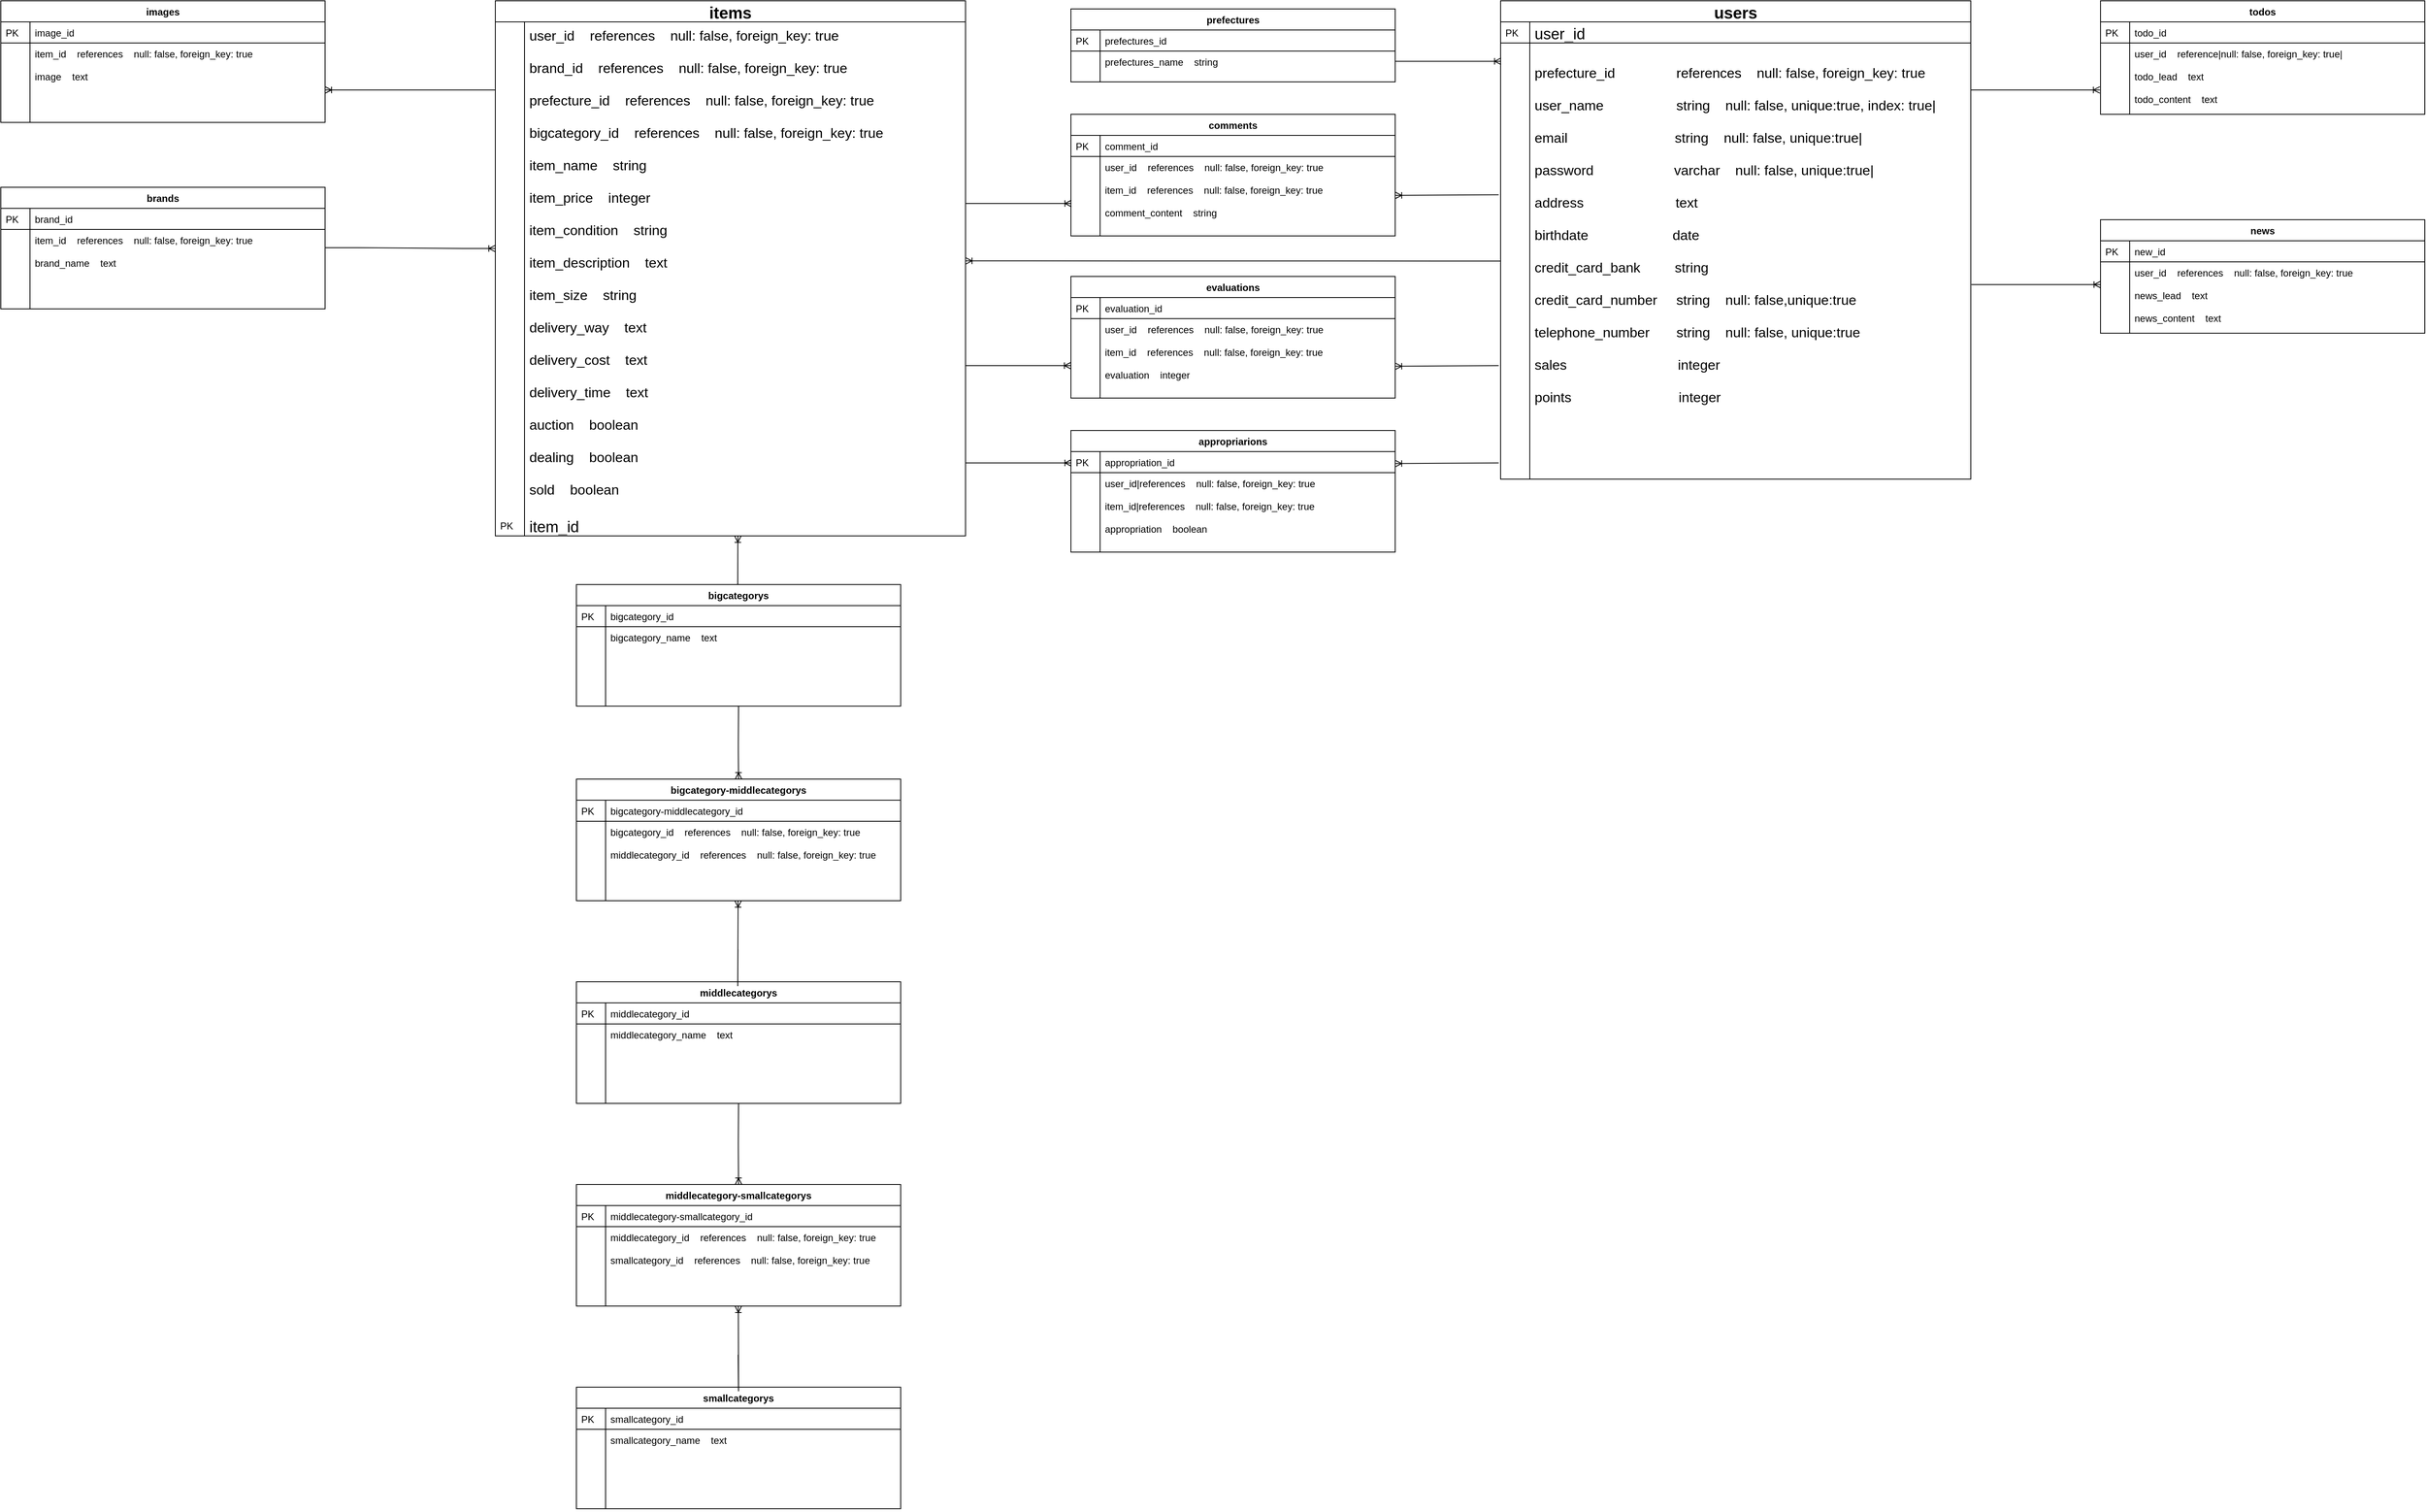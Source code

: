 <mxfile version="12.8.2" type="google"><diagram id="C5RBs43oDa-KdzZeNtuy" name="Page-1"><mxGraphModel dx="3143" dy="1038" grid="1" gridSize="10" guides="1" tooltips="1" connect="1" arrows="1" fold="1" page="1" pageScale="1" pageWidth="827" pageHeight="1169" math="0" shadow="0"><root><mxCell id="WIyWlLk6GJQsqaUBKTNV-0"/><mxCell id="WIyWlLk6GJQsqaUBKTNV-1" parent="WIyWlLk6GJQsqaUBKTNV-0"/><mxCell id="zkfFHV4jXpPFQw0GAbJ--51" value="users" style="swimlane;fontStyle=1;childLayout=stackLayout;horizontal=1;startSize=26;horizontalStack=0;resizeParent=1;resizeLast=0;collapsible=1;marginBottom=0;rounded=0;shadow=0;strokeWidth=1;fontSize=20;" parent="WIyWlLk6GJQsqaUBKTNV-1" vertex="1"><mxGeometry x="1170" y="200" width="580" height="590" as="geometry"><mxRectangle x="20" y="80" width="160" height="26" as="alternateBounds"/></mxGeometry></mxCell><mxCell id="zkfFHV4jXpPFQw0GAbJ--52" value="user_id" style="shape=partialRectangle;top=0;left=0;right=0;bottom=1;align=left;verticalAlign=middle;fillColor=none;spacingLeft=40;spacingRight=4;overflow=hidden;rotatable=0;points=[[0,0.5],[1,0.5]];portConstraint=eastwest;dropTarget=0;rounded=0;shadow=0;strokeWidth=1;fontStyle=0;fontSize=19;" parent="zkfFHV4jXpPFQw0GAbJ--51" vertex="1"><mxGeometry y="26" width="580" height="26" as="geometry"/></mxCell><mxCell id="zkfFHV4jXpPFQw0GAbJ--53" value="PK" style="shape=partialRectangle;top=0;left=0;bottom=0;fillColor=none;align=left;verticalAlign=top;spacingLeft=4;spacingRight=4;overflow=hidden;rotatable=0;points=[];portConstraint=eastwest;part=1;" parent="zkfFHV4jXpPFQw0GAbJ--52" vertex="1" connectable="0"><mxGeometry width="36" height="26" as="geometry"/></mxCell><mxCell id="zkfFHV4jXpPFQw0GAbJ--54" value="&#10;prefecture_id                references    null: false, foreign_key: true&#10;&#10;user_name                   string    null: false, unique:true, index: true|&#10;&#10;email                            string    null: false, unique:true|&#10;&#10;password                     varchar    null: false, unique:true|&#10;&#10;address                        text&#10;&#10;birthdate                      date&#10;&#10;credit_card_bank         string&#10;&#10;credit_card_number     string    null: false,unique:true&#10;&#10;telephone_number       string    null: false, unique:true&#10;&#10;sales                             integer&#10;&#10;points                            integer&#10;" style="shape=partialRectangle;top=0;left=0;right=0;bottom=0;align=left;verticalAlign=top;fillColor=none;spacingLeft=40;spacingRight=4;overflow=hidden;rotatable=0;points=[[0,0.5],[1,0.5]];portConstraint=eastwest;dropTarget=0;rounded=0;shadow=0;strokeWidth=1;fontSize=17;" parent="zkfFHV4jXpPFQw0GAbJ--51" vertex="1"><mxGeometry y="52" width="580" height="538" as="geometry"/></mxCell><mxCell id="zkfFHV4jXpPFQw0GAbJ--55" value="" style="shape=partialRectangle;top=0;left=0;bottom=0;fillColor=none;align=left;verticalAlign=top;spacingLeft=4;spacingRight=4;overflow=hidden;rotatable=0;points=[];portConstraint=eastwest;part=1;" parent="zkfFHV4jXpPFQw0GAbJ--54" vertex="1" connectable="0"><mxGeometry width="36" height="538" as="geometry"/></mxCell><mxCell id="dMqi3KcqCvp-U50Lp3ja-8" value="news" style="swimlane;fontStyle=1;childLayout=stackLayout;horizontal=1;startSize=26;horizontalStack=0;resizeParent=1;resizeLast=0;collapsible=1;marginBottom=0;rounded=0;shadow=0;strokeWidth=1;" vertex="1" parent="WIyWlLk6GJQsqaUBKTNV-1"><mxGeometry x="1910" y="470" width="400" height="140" as="geometry"><mxRectangle x="260" y="80" width="160" height="26" as="alternateBounds"/></mxGeometry></mxCell><mxCell id="dMqi3KcqCvp-U50Lp3ja-23" value="new_id" style="shape=partialRectangle;top=0;left=0;right=0;bottom=1;align=left;verticalAlign=top;fillColor=none;spacingLeft=40;spacingRight=4;overflow=hidden;rotatable=0;points=[[0,0.5],[1,0.5]];portConstraint=eastwest;dropTarget=0;rounded=0;shadow=0;strokeWidth=1;fontStyle=0" vertex="1" parent="dMqi3KcqCvp-U50Lp3ja-8"><mxGeometry y="26" width="400" height="26" as="geometry"/></mxCell><mxCell id="dMqi3KcqCvp-U50Lp3ja-24" value="PK" style="shape=partialRectangle;top=0;left=0;bottom=0;fillColor=none;align=left;verticalAlign=top;spacingLeft=4;spacingRight=4;overflow=hidden;rotatable=0;points=[];portConstraint=eastwest;part=1;" vertex="1" connectable="0" parent="dMqi3KcqCvp-U50Lp3ja-23"><mxGeometry width="36" height="26" as="geometry"/></mxCell><mxCell id="dMqi3KcqCvp-U50Lp3ja-25" value="user_id    references    null: false, foreign_key: true&#10;&#10;news_lead    text&#10;&#10;news_content    text" style="shape=partialRectangle;top=0;left=0;right=0;bottom=0;align=left;verticalAlign=top;fillColor=none;spacingLeft=40;spacingRight=4;overflow=hidden;rotatable=0;points=[[0,0.5],[1,0.5]];portConstraint=eastwest;dropTarget=0;rounded=0;shadow=0;strokeWidth=1;" vertex="1" parent="dMqi3KcqCvp-U50Lp3ja-8"><mxGeometry y="52" width="400" height="88" as="geometry"/></mxCell><mxCell id="dMqi3KcqCvp-U50Lp3ja-26" value="" style="shape=partialRectangle;top=0;left=0;bottom=0;fillColor=none;align=left;verticalAlign=top;spacingLeft=4;spacingRight=4;overflow=hidden;rotatable=0;points=[];portConstraint=eastwest;part=1;" vertex="1" connectable="0" parent="dMqi3KcqCvp-U50Lp3ja-25"><mxGeometry width="36" height="88" as="geometry"/></mxCell><mxCell id="dMqi3KcqCvp-U50Lp3ja-27" value="todos" style="swimlane;fontStyle=1;childLayout=stackLayout;horizontal=1;startSize=26;horizontalStack=0;resizeParent=1;resizeLast=0;collapsible=1;marginBottom=0;rounded=0;shadow=0;strokeWidth=1;" vertex="1" parent="WIyWlLk6GJQsqaUBKTNV-1"><mxGeometry x="1910" y="200" width="400" height="140" as="geometry"><mxRectangle x="260" y="270" width="160" height="26" as="alternateBounds"/></mxGeometry></mxCell><mxCell id="dMqi3KcqCvp-U50Lp3ja-28" value="todo_id" style="shape=partialRectangle;top=0;left=0;right=0;bottom=1;align=left;verticalAlign=top;fillColor=none;spacingLeft=40;spacingRight=4;overflow=hidden;rotatable=0;points=[[0,0.5],[1,0.5]];portConstraint=eastwest;dropTarget=0;rounded=0;shadow=0;strokeWidth=1;fontStyle=0" vertex="1" parent="dMqi3KcqCvp-U50Lp3ja-27"><mxGeometry y="26" width="400" height="26" as="geometry"/></mxCell><mxCell id="dMqi3KcqCvp-U50Lp3ja-29" value="PK" style="shape=partialRectangle;top=0;left=0;bottom=0;fillColor=none;align=left;verticalAlign=top;spacingLeft=4;spacingRight=4;overflow=hidden;rotatable=0;points=[];portConstraint=eastwest;part=1;" vertex="1" connectable="0" parent="dMqi3KcqCvp-U50Lp3ja-28"><mxGeometry width="36" height="26" as="geometry"/></mxCell><mxCell id="dMqi3KcqCvp-U50Lp3ja-30" value="user_id    reference|null: false, foreign_key: true|&#10;&#10;todo_lead    text&#10;&#10;todo_content    text" style="shape=partialRectangle;top=0;left=0;right=0;bottom=0;align=left;verticalAlign=top;fillColor=none;spacingLeft=40;spacingRight=4;overflow=hidden;rotatable=0;points=[[0,0.5],[1,0.5]];portConstraint=eastwest;dropTarget=0;rounded=0;shadow=0;strokeWidth=1;" vertex="1" parent="dMqi3KcqCvp-U50Lp3ja-27"><mxGeometry y="52" width="400" height="88" as="geometry"/></mxCell><mxCell id="dMqi3KcqCvp-U50Lp3ja-31" value="" style="shape=partialRectangle;top=0;left=0;bottom=0;fillColor=none;align=left;verticalAlign=top;spacingLeft=4;spacingRight=4;overflow=hidden;rotatable=0;points=[];portConstraint=eastwest;part=1;" vertex="1" connectable="0" parent="dMqi3KcqCvp-U50Lp3ja-30"><mxGeometry width="36" height="88" as="geometry"/></mxCell><mxCell id="dMqi3KcqCvp-U50Lp3ja-45" value="prefectures" style="swimlane;fontStyle=1;childLayout=stackLayout;horizontal=1;startSize=26;horizontalStack=0;resizeParent=1;resizeLast=0;collapsible=1;marginBottom=0;rounded=0;shadow=0;strokeWidth=1;" vertex="1" parent="WIyWlLk6GJQsqaUBKTNV-1"><mxGeometry x="640" y="210" width="400" height="90" as="geometry"><mxRectangle x="260" y="80" width="160" height="26" as="alternateBounds"/></mxGeometry></mxCell><mxCell id="dMqi3KcqCvp-U50Lp3ja-46" value="prefectures_id" style="shape=partialRectangle;top=0;left=0;right=0;bottom=1;align=left;verticalAlign=top;fillColor=none;spacingLeft=40;spacingRight=4;overflow=hidden;rotatable=0;points=[[0,0.5],[1,0.5]];portConstraint=eastwest;dropTarget=0;rounded=0;shadow=0;strokeWidth=1;fontStyle=0" vertex="1" parent="dMqi3KcqCvp-U50Lp3ja-45"><mxGeometry y="26" width="400" height="26" as="geometry"/></mxCell><mxCell id="dMqi3KcqCvp-U50Lp3ja-47" value="PK" style="shape=partialRectangle;top=0;left=0;bottom=0;fillColor=none;align=left;verticalAlign=top;spacingLeft=4;spacingRight=4;overflow=hidden;rotatable=0;points=[];portConstraint=eastwest;part=1;" vertex="1" connectable="0" parent="dMqi3KcqCvp-U50Lp3ja-46"><mxGeometry width="36" height="26" as="geometry"/></mxCell><mxCell id="dMqi3KcqCvp-U50Lp3ja-48" value="prefectures_name    string" style="shape=partialRectangle;top=0;left=0;right=0;bottom=0;align=left;verticalAlign=top;fillColor=none;spacingLeft=40;spacingRight=4;overflow=hidden;rotatable=0;points=[[0,0.5],[1,0.5]];portConstraint=eastwest;dropTarget=0;rounded=0;shadow=0;strokeWidth=1;" vertex="1" parent="dMqi3KcqCvp-U50Lp3ja-45"><mxGeometry y="52" width="400" height="38" as="geometry"/></mxCell><mxCell id="dMqi3KcqCvp-U50Lp3ja-49" value="" style="shape=partialRectangle;top=0;left=0;bottom=0;fillColor=none;align=left;verticalAlign=top;spacingLeft=4;spacingRight=4;overflow=hidden;rotatable=0;points=[];portConstraint=eastwest;part=1;" vertex="1" connectable="0" parent="dMqi3KcqCvp-U50Lp3ja-48"><mxGeometry width="36" height="38" as="geometry"/></mxCell><mxCell id="dMqi3KcqCvp-U50Lp3ja-50" value="comments" style="swimlane;fontStyle=1;childLayout=stackLayout;horizontal=1;startSize=26;horizontalStack=0;resizeParent=1;resizeLast=0;collapsible=1;marginBottom=0;rounded=0;shadow=0;strokeWidth=1;" vertex="1" parent="WIyWlLk6GJQsqaUBKTNV-1"><mxGeometry x="640" y="340" width="400" height="150" as="geometry"><mxRectangle x="260" y="80" width="160" height="26" as="alternateBounds"/></mxGeometry></mxCell><mxCell id="dMqi3KcqCvp-U50Lp3ja-51" value="comment_id" style="shape=partialRectangle;top=0;left=0;right=0;bottom=1;align=left;verticalAlign=top;fillColor=none;spacingLeft=40;spacingRight=4;overflow=hidden;rotatable=0;points=[[0,0.5],[1,0.5]];portConstraint=eastwest;dropTarget=0;rounded=0;shadow=0;strokeWidth=1;fontStyle=0" vertex="1" parent="dMqi3KcqCvp-U50Lp3ja-50"><mxGeometry y="26" width="400" height="26" as="geometry"/></mxCell><mxCell id="dMqi3KcqCvp-U50Lp3ja-52" value="PK" style="shape=partialRectangle;top=0;left=0;bottom=0;fillColor=none;align=left;verticalAlign=top;spacingLeft=4;spacingRight=4;overflow=hidden;rotatable=0;points=[];portConstraint=eastwest;part=1;" vertex="1" connectable="0" parent="dMqi3KcqCvp-U50Lp3ja-51"><mxGeometry width="36" height="26" as="geometry"/></mxCell><mxCell id="dMqi3KcqCvp-U50Lp3ja-53" value="user_id    references    null: false, foreign_key: true&#10;&#10;item_id    references    null: false, foreign_key: true&#10;&#10;comment_content    string" style="shape=partialRectangle;top=0;left=0;right=0;bottom=0;align=left;verticalAlign=top;fillColor=none;spacingLeft=40;spacingRight=4;overflow=hidden;rotatable=0;points=[[0,0.5],[1,0.5]];portConstraint=eastwest;dropTarget=0;rounded=0;shadow=0;strokeWidth=1;" vertex="1" parent="dMqi3KcqCvp-U50Lp3ja-50"><mxGeometry y="52" width="400" height="98" as="geometry"/></mxCell><mxCell id="dMqi3KcqCvp-U50Lp3ja-54" value="" style="shape=partialRectangle;top=0;left=0;bottom=0;fillColor=none;align=left;verticalAlign=top;spacingLeft=4;spacingRight=4;overflow=hidden;rotatable=0;points=[];portConstraint=eastwest;part=1;" vertex="1" connectable="0" parent="dMqi3KcqCvp-U50Lp3ja-53"><mxGeometry width="36" height="98" as="geometry"/></mxCell><mxCell id="dMqi3KcqCvp-U50Lp3ja-57" value="evaluations" style="swimlane;fontStyle=1;childLayout=stackLayout;horizontal=1;startSize=26;horizontalStack=0;resizeParent=1;resizeLast=0;collapsible=1;marginBottom=0;rounded=0;shadow=0;strokeWidth=1;" vertex="1" parent="WIyWlLk6GJQsqaUBKTNV-1"><mxGeometry x="640" y="540" width="400" height="150" as="geometry"><mxRectangle x="260" y="80" width="160" height="26" as="alternateBounds"/></mxGeometry></mxCell><mxCell id="dMqi3KcqCvp-U50Lp3ja-58" value="evaluation_id" style="shape=partialRectangle;top=0;left=0;right=0;bottom=1;align=left;verticalAlign=top;fillColor=none;spacingLeft=40;spacingRight=4;overflow=hidden;rotatable=0;points=[[0,0.5],[1,0.5]];portConstraint=eastwest;dropTarget=0;rounded=0;shadow=0;strokeWidth=1;fontStyle=0" vertex="1" parent="dMqi3KcqCvp-U50Lp3ja-57"><mxGeometry y="26" width="400" height="26" as="geometry"/></mxCell><mxCell id="dMqi3KcqCvp-U50Lp3ja-59" value="PK" style="shape=partialRectangle;top=0;left=0;bottom=0;fillColor=none;align=left;verticalAlign=top;spacingLeft=4;spacingRight=4;overflow=hidden;rotatable=0;points=[];portConstraint=eastwest;part=1;" vertex="1" connectable="0" parent="dMqi3KcqCvp-U50Lp3ja-58"><mxGeometry width="36" height="26" as="geometry"/></mxCell><mxCell id="dMqi3KcqCvp-U50Lp3ja-60" value="user_id    references    null: false, foreign_key: true&#10;&#10;item_id    references    null: false, foreign_key: true&#10;&#10;evaluation    integer" style="shape=partialRectangle;top=0;left=0;right=0;bottom=0;align=left;verticalAlign=top;fillColor=none;spacingLeft=40;spacingRight=4;overflow=hidden;rotatable=0;points=[[0,0.5],[1,0.5]];portConstraint=eastwest;dropTarget=0;rounded=0;shadow=0;strokeWidth=1;" vertex="1" parent="dMqi3KcqCvp-U50Lp3ja-57"><mxGeometry y="52" width="400" height="98" as="geometry"/></mxCell><mxCell id="dMqi3KcqCvp-U50Lp3ja-61" value="" style="shape=partialRectangle;top=0;left=0;bottom=0;fillColor=none;align=left;verticalAlign=top;spacingLeft=4;spacingRight=4;overflow=hidden;rotatable=0;points=[];portConstraint=eastwest;part=1;" vertex="1" connectable="0" parent="dMqi3KcqCvp-U50Lp3ja-60"><mxGeometry width="36" height="98" as="geometry"/></mxCell><mxCell id="dMqi3KcqCvp-U50Lp3ja-62" value="appropriarions" style="swimlane;fontStyle=1;childLayout=stackLayout;horizontal=1;startSize=26;horizontalStack=0;resizeParent=1;resizeLast=0;collapsible=1;marginBottom=0;rounded=0;shadow=0;strokeWidth=1;" vertex="1" parent="WIyWlLk6GJQsqaUBKTNV-1"><mxGeometry x="640" y="730" width="400" height="150" as="geometry"><mxRectangle x="260" y="80" width="160" height="26" as="alternateBounds"/></mxGeometry></mxCell><mxCell id="dMqi3KcqCvp-U50Lp3ja-63" value="appropriation_id" style="shape=partialRectangle;top=0;left=0;right=0;bottom=1;align=left;verticalAlign=top;fillColor=none;spacingLeft=40;spacingRight=4;overflow=hidden;rotatable=0;points=[[0,0.5],[1,0.5]];portConstraint=eastwest;dropTarget=0;rounded=0;shadow=0;strokeWidth=1;fontStyle=0" vertex="1" parent="dMqi3KcqCvp-U50Lp3ja-62"><mxGeometry y="26" width="400" height="26" as="geometry"/></mxCell><mxCell id="dMqi3KcqCvp-U50Lp3ja-64" value="PK" style="shape=partialRectangle;top=0;left=0;bottom=0;fillColor=none;align=left;verticalAlign=top;spacingLeft=4;spacingRight=4;overflow=hidden;rotatable=0;points=[];portConstraint=eastwest;part=1;" vertex="1" connectable="0" parent="dMqi3KcqCvp-U50Lp3ja-63"><mxGeometry width="36" height="26" as="geometry"/></mxCell><mxCell id="dMqi3KcqCvp-U50Lp3ja-65" value="user_id|references    null: false, foreign_key: true&#10;&#10;item_id|references    null: false, foreign_key: true&#10;&#10;appropriation    boolean" style="shape=partialRectangle;top=0;left=0;right=0;bottom=0;align=left;verticalAlign=top;fillColor=none;spacingLeft=40;spacingRight=4;overflow=hidden;rotatable=0;points=[[0,0.5],[1,0.5]];portConstraint=eastwest;dropTarget=0;rounded=0;shadow=0;strokeWidth=1;" vertex="1" parent="dMqi3KcqCvp-U50Lp3ja-62"><mxGeometry y="52" width="400" height="98" as="geometry"/></mxCell><mxCell id="dMqi3KcqCvp-U50Lp3ja-66" value="" style="shape=partialRectangle;top=0;left=0;bottom=0;fillColor=none;align=left;verticalAlign=top;spacingLeft=4;spacingRight=4;overflow=hidden;rotatable=0;points=[];portConstraint=eastwest;part=1;" vertex="1" connectable="0" parent="dMqi3KcqCvp-U50Lp3ja-65"><mxGeometry width="36" height="98" as="geometry"/></mxCell><mxCell id="dMqi3KcqCvp-U50Lp3ja-69" value="items" style="swimlane;fontStyle=1;childLayout=stackLayout;horizontal=1;startSize=26;horizontalStack=0;resizeParent=1;resizeLast=0;collapsible=1;marginBottom=0;rounded=0;shadow=0;strokeWidth=1;fontSize=20;" vertex="1" parent="WIyWlLk6GJQsqaUBKTNV-1"><mxGeometry x="-70" y="200" width="580" height="660" as="geometry"><mxRectangle x="20" y="80" width="160" height="26" as="alternateBounds"/></mxGeometry></mxCell><mxCell id="dMqi3KcqCvp-U50Lp3ja-72" value="user_id    references    null: false, foreign_key: true&#10;&#10;brand_id    references    null: false, foreign_key: true&#10;&#10;prefecture_id    references    null: false, foreign_key: true&#10;&#10;bigcategory_id    references    null: false, foreign_key: true&#10;&#10;item_name    string&#10;&#10;item_price    integer&#10;&#10;item_condition    string&#10;&#10;item_description    text&#10;&#10;item_size    string&#10;&#10;delivery_way    text&#10;&#10;delivery_cost    text&#10;&#10;delivery_time    text&#10;&#10;auction    boolean&#10;&#10;dealing    boolean&#10;&#10;sold    boolean&#10;" style="shape=partialRectangle;top=0;left=0;right=0;bottom=0;align=left;verticalAlign=top;fillColor=none;spacingLeft=40;spacingRight=4;overflow=hidden;rotatable=0;points=[[0,0.5],[1,0.5]];portConstraint=eastwest;dropTarget=0;rounded=0;shadow=0;strokeWidth=1;fontSize=17;" vertex="1" parent="dMqi3KcqCvp-U50Lp3ja-69"><mxGeometry y="26" width="580" height="608" as="geometry"/></mxCell><mxCell id="dMqi3KcqCvp-U50Lp3ja-73" value="" style="shape=partialRectangle;top=0;left=0;bottom=0;fillColor=none;align=left;verticalAlign=top;spacingLeft=4;spacingRight=4;overflow=hidden;rotatable=0;points=[];portConstraint=eastwest;part=1;" vertex="1" connectable="0" parent="dMqi3KcqCvp-U50Lp3ja-72"><mxGeometry width="36" height="608" as="geometry"/></mxCell><mxCell id="dMqi3KcqCvp-U50Lp3ja-70" value="item_id" style="shape=partialRectangle;top=0;left=0;right=0;bottom=1;align=left;verticalAlign=middle;fillColor=none;spacingLeft=40;spacingRight=4;overflow=hidden;rotatable=0;points=[[0,0.5],[1,0.5]];portConstraint=eastwest;dropTarget=0;rounded=0;shadow=0;strokeWidth=1;fontStyle=0;fontSize=19;" vertex="1" parent="dMqi3KcqCvp-U50Lp3ja-69"><mxGeometry y="634" width="580" height="26" as="geometry"/></mxCell><mxCell id="dMqi3KcqCvp-U50Lp3ja-71" value="PK" style="shape=partialRectangle;top=0;left=0;bottom=0;fillColor=none;align=left;verticalAlign=top;spacingLeft=4;spacingRight=4;overflow=hidden;rotatable=0;points=[];portConstraint=eastwest;part=1;" vertex="1" connectable="0" parent="dMqi3KcqCvp-U50Lp3ja-70"><mxGeometry width="36" height="26" as="geometry"/></mxCell><mxCell id="dMqi3KcqCvp-U50Lp3ja-74" value="images" style="swimlane;fontStyle=1;childLayout=stackLayout;horizontal=1;startSize=26;horizontalStack=0;resizeParent=1;resizeLast=0;collapsible=1;marginBottom=0;rounded=0;shadow=0;strokeWidth=1;" vertex="1" parent="WIyWlLk6GJQsqaUBKTNV-1"><mxGeometry x="-680" y="200" width="400" height="150" as="geometry"><mxRectangle x="260" y="80" width="160" height="26" as="alternateBounds"/></mxGeometry></mxCell><mxCell id="dMqi3KcqCvp-U50Lp3ja-75" value="image_id" style="shape=partialRectangle;top=0;left=0;right=0;bottom=1;align=left;verticalAlign=top;fillColor=none;spacingLeft=40;spacingRight=4;overflow=hidden;rotatable=0;points=[[0,0.5],[1,0.5]];portConstraint=eastwest;dropTarget=0;rounded=0;shadow=0;strokeWidth=1;fontStyle=0" vertex="1" parent="dMqi3KcqCvp-U50Lp3ja-74"><mxGeometry y="26" width="400" height="26" as="geometry"/></mxCell><mxCell id="dMqi3KcqCvp-U50Lp3ja-76" value="PK" style="shape=partialRectangle;top=0;left=0;bottom=0;fillColor=none;align=left;verticalAlign=top;spacingLeft=4;spacingRight=4;overflow=hidden;rotatable=0;points=[];portConstraint=eastwest;part=1;" vertex="1" connectable="0" parent="dMqi3KcqCvp-U50Lp3ja-75"><mxGeometry width="36" height="26" as="geometry"/></mxCell><mxCell id="dMqi3KcqCvp-U50Lp3ja-77" value="item_id    references    null: false, foreign_key: true&#10;&#10;image    text" style="shape=partialRectangle;top=0;left=0;right=0;bottom=0;align=left;verticalAlign=top;fillColor=none;spacingLeft=40;spacingRight=4;overflow=hidden;rotatable=0;points=[[0,0.5],[1,0.5]];portConstraint=eastwest;dropTarget=0;rounded=0;shadow=0;strokeWidth=1;" vertex="1" parent="dMqi3KcqCvp-U50Lp3ja-74"><mxGeometry y="52" width="400" height="98" as="geometry"/></mxCell><mxCell id="dMqi3KcqCvp-U50Lp3ja-78" value="" style="shape=partialRectangle;top=0;left=0;bottom=0;fillColor=none;align=left;verticalAlign=top;spacingLeft=4;spacingRight=4;overflow=hidden;rotatable=0;points=[];portConstraint=eastwest;part=1;" vertex="1" connectable="0" parent="dMqi3KcqCvp-U50Lp3ja-77"><mxGeometry width="36" height="98" as="geometry"/></mxCell><mxCell id="dMqi3KcqCvp-U50Lp3ja-79" value="brands" style="swimlane;fontStyle=1;childLayout=stackLayout;horizontal=1;startSize=26;horizontalStack=0;resizeParent=1;resizeLast=0;collapsible=1;marginBottom=0;rounded=0;shadow=0;strokeWidth=1;" vertex="1" parent="WIyWlLk6GJQsqaUBKTNV-1"><mxGeometry x="-680" y="430" width="400" height="150" as="geometry"><mxRectangle x="260" y="80" width="160" height="26" as="alternateBounds"/></mxGeometry></mxCell><mxCell id="dMqi3KcqCvp-U50Lp3ja-80" value="brand_id" style="shape=partialRectangle;top=0;left=0;right=0;bottom=1;align=left;verticalAlign=top;fillColor=none;spacingLeft=40;spacingRight=4;overflow=hidden;rotatable=0;points=[[0,0.5],[1,0.5]];portConstraint=eastwest;dropTarget=0;rounded=0;shadow=0;strokeWidth=1;fontStyle=0" vertex="1" parent="dMqi3KcqCvp-U50Lp3ja-79"><mxGeometry y="26" width="400" height="26" as="geometry"/></mxCell><mxCell id="dMqi3KcqCvp-U50Lp3ja-81" value="PK" style="shape=partialRectangle;top=0;left=0;bottom=0;fillColor=none;align=left;verticalAlign=top;spacingLeft=4;spacingRight=4;overflow=hidden;rotatable=0;points=[];portConstraint=eastwest;part=1;" vertex="1" connectable="0" parent="dMqi3KcqCvp-U50Lp3ja-80"><mxGeometry width="36" height="26" as="geometry"/></mxCell><mxCell id="dMqi3KcqCvp-U50Lp3ja-82" value="item_id    references    null: false, foreign_key: true&#10;&#10;brand_name    text" style="shape=partialRectangle;top=0;left=0;right=0;bottom=0;align=left;verticalAlign=top;fillColor=none;spacingLeft=40;spacingRight=4;overflow=hidden;rotatable=0;points=[[0,0.5],[1,0.5]];portConstraint=eastwest;dropTarget=0;rounded=0;shadow=0;strokeWidth=1;" vertex="1" parent="dMqi3KcqCvp-U50Lp3ja-79"><mxGeometry y="52" width="400" height="98" as="geometry"/></mxCell><mxCell id="dMqi3KcqCvp-U50Lp3ja-83" value="" style="shape=partialRectangle;top=0;left=0;bottom=0;fillColor=none;align=left;verticalAlign=top;spacingLeft=4;spacingRight=4;overflow=hidden;rotatable=0;points=[];portConstraint=eastwest;part=1;" vertex="1" connectable="0" parent="dMqi3KcqCvp-U50Lp3ja-82"><mxGeometry width="36" height="98" as="geometry"/></mxCell><mxCell id="dMqi3KcqCvp-U50Lp3ja-84" value="bigcategorys" style="swimlane;fontStyle=1;childLayout=stackLayout;horizontal=1;startSize=26;horizontalStack=0;resizeParent=1;resizeLast=0;collapsible=1;marginBottom=0;rounded=0;shadow=0;strokeWidth=1;" vertex="1" parent="WIyWlLk6GJQsqaUBKTNV-1"><mxGeometry x="30" y="920" width="400" height="150" as="geometry"><mxRectangle x="260" y="80" width="160" height="26" as="alternateBounds"/></mxGeometry></mxCell><mxCell id="dMqi3KcqCvp-U50Lp3ja-85" value="bigcategory_id" style="shape=partialRectangle;top=0;left=0;right=0;bottom=1;align=left;verticalAlign=top;fillColor=none;spacingLeft=40;spacingRight=4;overflow=hidden;rotatable=0;points=[[0,0.5],[1,0.5]];portConstraint=eastwest;dropTarget=0;rounded=0;shadow=0;strokeWidth=1;fontStyle=0" vertex="1" parent="dMqi3KcqCvp-U50Lp3ja-84"><mxGeometry y="26" width="400" height="26" as="geometry"/></mxCell><mxCell id="dMqi3KcqCvp-U50Lp3ja-86" value="PK" style="shape=partialRectangle;top=0;left=0;bottom=0;fillColor=none;align=left;verticalAlign=top;spacingLeft=4;spacingRight=4;overflow=hidden;rotatable=0;points=[];portConstraint=eastwest;part=1;" vertex="1" connectable="0" parent="dMqi3KcqCvp-U50Lp3ja-85"><mxGeometry width="36" height="26" as="geometry"/></mxCell><mxCell id="dMqi3KcqCvp-U50Lp3ja-87" value="bigcategory_name    text" style="shape=partialRectangle;top=0;left=0;right=0;bottom=0;align=left;verticalAlign=top;fillColor=none;spacingLeft=40;spacingRight=4;overflow=hidden;rotatable=0;points=[[0,0.5],[1,0.5]];portConstraint=eastwest;dropTarget=0;rounded=0;shadow=0;strokeWidth=1;" vertex="1" parent="dMqi3KcqCvp-U50Lp3ja-84"><mxGeometry y="52" width="400" height="98" as="geometry"/></mxCell><mxCell id="dMqi3KcqCvp-U50Lp3ja-88" value="" style="shape=partialRectangle;top=0;left=0;bottom=0;fillColor=none;align=left;verticalAlign=top;spacingLeft=4;spacingRight=4;overflow=hidden;rotatable=0;points=[];portConstraint=eastwest;part=1;" vertex="1" connectable="0" parent="dMqi3KcqCvp-U50Lp3ja-87"><mxGeometry width="36" height="98" as="geometry"/></mxCell><mxCell id="dMqi3KcqCvp-U50Lp3ja-89" value="bigcategory-middlecategorys" style="swimlane;fontStyle=1;childLayout=stackLayout;horizontal=1;startSize=26;horizontalStack=0;resizeParent=1;resizeLast=0;collapsible=1;marginBottom=0;rounded=0;shadow=0;strokeWidth=1;" vertex="1" parent="WIyWlLk6GJQsqaUBKTNV-1"><mxGeometry x="30" y="1160" width="400" height="150" as="geometry"><mxRectangle x="260" y="80" width="160" height="26" as="alternateBounds"/></mxGeometry></mxCell><mxCell id="dMqi3KcqCvp-U50Lp3ja-90" value="bigcategory-middlecategory_id" style="shape=partialRectangle;top=0;left=0;right=0;bottom=1;align=left;verticalAlign=top;fillColor=none;spacingLeft=40;spacingRight=4;overflow=hidden;rotatable=0;points=[[0,0.5],[1,0.5]];portConstraint=eastwest;dropTarget=0;rounded=0;shadow=0;strokeWidth=1;fontStyle=0" vertex="1" parent="dMqi3KcqCvp-U50Lp3ja-89"><mxGeometry y="26" width="400" height="26" as="geometry"/></mxCell><mxCell id="dMqi3KcqCvp-U50Lp3ja-91" value="PK" style="shape=partialRectangle;top=0;left=0;bottom=0;fillColor=none;align=left;verticalAlign=top;spacingLeft=4;spacingRight=4;overflow=hidden;rotatable=0;points=[];portConstraint=eastwest;part=1;" vertex="1" connectable="0" parent="dMqi3KcqCvp-U50Lp3ja-90"><mxGeometry width="36" height="26" as="geometry"/></mxCell><mxCell id="dMqi3KcqCvp-U50Lp3ja-92" value="bigcategory_id    references    null: false, foreign_key: true&#10;&#10;middlecategory_id    references    null: false, foreign_key: true" style="shape=partialRectangle;top=0;left=0;right=0;bottom=0;align=left;verticalAlign=top;fillColor=none;spacingLeft=40;spacingRight=4;overflow=hidden;rotatable=0;points=[[0,0.5],[1,0.5]];portConstraint=eastwest;dropTarget=0;rounded=0;shadow=0;strokeWidth=1;" vertex="1" parent="dMqi3KcqCvp-U50Lp3ja-89"><mxGeometry y="52" width="400" height="98" as="geometry"/></mxCell><mxCell id="dMqi3KcqCvp-U50Lp3ja-93" value="" style="shape=partialRectangle;top=0;left=0;bottom=0;fillColor=none;align=left;verticalAlign=top;spacingLeft=4;spacingRight=4;overflow=hidden;rotatable=0;points=[];portConstraint=eastwest;part=1;" vertex="1" connectable="0" parent="dMqi3KcqCvp-U50Lp3ja-92"><mxGeometry width="36" height="98" as="geometry"/></mxCell><mxCell id="dMqi3KcqCvp-U50Lp3ja-94" value="middlecategorys" style="swimlane;fontStyle=1;childLayout=stackLayout;horizontal=1;startSize=26;horizontalStack=0;resizeParent=1;resizeLast=0;collapsible=1;marginBottom=0;rounded=0;shadow=0;strokeWidth=1;" vertex="1" parent="WIyWlLk6GJQsqaUBKTNV-1"><mxGeometry x="30" y="1410" width="400" height="150" as="geometry"><mxRectangle x="260" y="80" width="160" height="26" as="alternateBounds"/></mxGeometry></mxCell><mxCell id="dMqi3KcqCvp-U50Lp3ja-95" value="middlecategory_id" style="shape=partialRectangle;top=0;left=0;right=0;bottom=1;align=left;verticalAlign=top;fillColor=none;spacingLeft=40;spacingRight=4;overflow=hidden;rotatable=0;points=[[0,0.5],[1,0.5]];portConstraint=eastwest;dropTarget=0;rounded=0;shadow=0;strokeWidth=1;fontStyle=0" vertex="1" parent="dMqi3KcqCvp-U50Lp3ja-94"><mxGeometry y="26" width="400" height="26" as="geometry"/></mxCell><mxCell id="dMqi3KcqCvp-U50Lp3ja-96" value="PK" style="shape=partialRectangle;top=0;left=0;bottom=0;fillColor=none;align=left;verticalAlign=top;spacingLeft=4;spacingRight=4;overflow=hidden;rotatable=0;points=[];portConstraint=eastwest;part=1;" vertex="1" connectable="0" parent="dMqi3KcqCvp-U50Lp3ja-95"><mxGeometry width="36" height="26" as="geometry"/></mxCell><mxCell id="dMqi3KcqCvp-U50Lp3ja-97" value="middlecategory_name    text" style="shape=partialRectangle;top=0;left=0;right=0;bottom=0;align=left;verticalAlign=top;fillColor=none;spacingLeft=40;spacingRight=4;overflow=hidden;rotatable=0;points=[[0,0.5],[1,0.5]];portConstraint=eastwest;dropTarget=0;rounded=0;shadow=0;strokeWidth=1;" vertex="1" parent="dMqi3KcqCvp-U50Lp3ja-94"><mxGeometry y="52" width="400" height="98" as="geometry"/></mxCell><mxCell id="dMqi3KcqCvp-U50Lp3ja-98" value="" style="shape=partialRectangle;top=0;left=0;bottom=0;fillColor=none;align=left;verticalAlign=top;spacingLeft=4;spacingRight=4;overflow=hidden;rotatable=0;points=[];portConstraint=eastwest;part=1;" vertex="1" connectable="0" parent="dMqi3KcqCvp-U50Lp3ja-97"><mxGeometry width="36" height="98" as="geometry"/></mxCell><mxCell id="dMqi3KcqCvp-U50Lp3ja-99" value="smallcategorys" style="swimlane;fontStyle=1;childLayout=stackLayout;horizontal=1;startSize=26;horizontalStack=0;resizeParent=1;resizeLast=0;collapsible=1;marginBottom=0;rounded=0;shadow=0;strokeWidth=1;" vertex="1" parent="WIyWlLk6GJQsqaUBKTNV-1"><mxGeometry x="30" y="1910" width="400" height="150" as="geometry"><mxRectangle x="260" y="80" width="160" height="26" as="alternateBounds"/></mxGeometry></mxCell><mxCell id="dMqi3KcqCvp-U50Lp3ja-100" value="smallcategory_id" style="shape=partialRectangle;top=0;left=0;right=0;bottom=1;align=left;verticalAlign=top;fillColor=none;spacingLeft=40;spacingRight=4;overflow=hidden;rotatable=0;points=[[0,0.5],[1,0.5]];portConstraint=eastwest;dropTarget=0;rounded=0;shadow=0;strokeWidth=1;fontStyle=0" vertex="1" parent="dMqi3KcqCvp-U50Lp3ja-99"><mxGeometry y="26" width="400" height="26" as="geometry"/></mxCell><mxCell id="dMqi3KcqCvp-U50Lp3ja-101" value="PK" style="shape=partialRectangle;top=0;left=0;bottom=0;fillColor=none;align=left;verticalAlign=top;spacingLeft=4;spacingRight=4;overflow=hidden;rotatable=0;points=[];portConstraint=eastwest;part=1;" vertex="1" connectable="0" parent="dMqi3KcqCvp-U50Lp3ja-100"><mxGeometry width="36" height="26" as="geometry"/></mxCell><mxCell id="dMqi3KcqCvp-U50Lp3ja-102" value="smallcategory_name    text" style="shape=partialRectangle;top=0;left=0;right=0;bottom=0;align=left;verticalAlign=top;fillColor=none;spacingLeft=40;spacingRight=4;overflow=hidden;rotatable=0;points=[[0,0.5],[1,0.5]];portConstraint=eastwest;dropTarget=0;rounded=0;shadow=0;strokeWidth=1;" vertex="1" parent="dMqi3KcqCvp-U50Lp3ja-99"><mxGeometry y="52" width="400" height="98" as="geometry"/></mxCell><mxCell id="dMqi3KcqCvp-U50Lp3ja-103" value="" style="shape=partialRectangle;top=0;left=0;bottom=0;fillColor=none;align=left;verticalAlign=top;spacingLeft=4;spacingRight=4;overflow=hidden;rotatable=0;points=[];portConstraint=eastwest;part=1;" vertex="1" connectable="0" parent="dMqi3KcqCvp-U50Lp3ja-102"><mxGeometry width="36" height="98" as="geometry"/></mxCell><mxCell id="dMqi3KcqCvp-U50Lp3ja-104" value="middlecategory-smallcategorys" style="swimlane;fontStyle=1;childLayout=stackLayout;horizontal=1;startSize=26;horizontalStack=0;resizeParent=1;resizeLast=0;collapsible=1;marginBottom=0;rounded=0;shadow=0;strokeWidth=1;" vertex="1" parent="WIyWlLk6GJQsqaUBKTNV-1"><mxGeometry x="30" y="1660" width="400" height="150" as="geometry"><mxRectangle x="260" y="80" width="160" height="26" as="alternateBounds"/></mxGeometry></mxCell><mxCell id="dMqi3KcqCvp-U50Lp3ja-105" value="middlecategory-smallcategory_id" style="shape=partialRectangle;top=0;left=0;right=0;bottom=1;align=left;verticalAlign=top;fillColor=none;spacingLeft=40;spacingRight=4;overflow=hidden;rotatable=0;points=[[0,0.5],[1,0.5]];portConstraint=eastwest;dropTarget=0;rounded=0;shadow=0;strokeWidth=1;fontStyle=0" vertex="1" parent="dMqi3KcqCvp-U50Lp3ja-104"><mxGeometry y="26" width="400" height="26" as="geometry"/></mxCell><mxCell id="dMqi3KcqCvp-U50Lp3ja-106" value="PK" style="shape=partialRectangle;top=0;left=0;bottom=0;fillColor=none;align=left;verticalAlign=top;spacingLeft=4;spacingRight=4;overflow=hidden;rotatable=0;points=[];portConstraint=eastwest;part=1;" vertex="1" connectable="0" parent="dMqi3KcqCvp-U50Lp3ja-105"><mxGeometry width="36" height="26" as="geometry"/></mxCell><mxCell id="dMqi3KcqCvp-U50Lp3ja-107" value="middlecategory_id    references    null: false, foreign_key: true&#10;&#10;smallcategory_id    references    null: false, foreign_key: true" style="shape=partialRectangle;top=0;left=0;right=0;bottom=0;align=left;verticalAlign=top;fillColor=none;spacingLeft=40;spacingRight=4;overflow=hidden;rotatable=0;points=[[0,0.5],[1,0.5]];portConstraint=eastwest;dropTarget=0;rounded=0;shadow=0;strokeWidth=1;" vertex="1" parent="dMqi3KcqCvp-U50Lp3ja-104"><mxGeometry y="52" width="400" height="98" as="geometry"/></mxCell><mxCell id="dMqi3KcqCvp-U50Lp3ja-108" value="" style="shape=partialRectangle;top=0;left=0;bottom=0;fillColor=none;align=left;verticalAlign=top;spacingLeft=4;spacingRight=4;overflow=hidden;rotatable=0;points=[];portConstraint=eastwest;part=1;" vertex="1" connectable="0" parent="dMqi3KcqCvp-U50Lp3ja-107"><mxGeometry width="36" height="98" as="geometry"/></mxCell><mxCell id="dMqi3KcqCvp-U50Lp3ja-115" value="" style="edgeStyle=entityRelationEdgeStyle;fontSize=12;html=1;endArrow=ERoneToMany;entryX=-0.002;entryY=0.659;entryDx=0;entryDy=0;entryPerimeter=0;" edge="1" parent="WIyWlLk6GJQsqaUBKTNV-1" target="dMqi3KcqCvp-U50Lp3ja-30"><mxGeometry width="100" height="100" relative="1" as="geometry"><mxPoint x="1750" y="310" as="sourcePoint"/><mxPoint x="1907" y="313" as="targetPoint"/></mxGeometry></mxCell><mxCell id="dMqi3KcqCvp-U50Lp3ja-116" value="" style="edgeStyle=entityRelationEdgeStyle;fontSize=12;html=1;endArrow=ERoneToMany;entryX=-0.002;entryY=0.659;entryDx=0;entryDy=0;entryPerimeter=0;" edge="1" parent="WIyWlLk6GJQsqaUBKTNV-1"><mxGeometry width="100" height="100" relative="1" as="geometry"><mxPoint x="1750.8" y="550.01" as="sourcePoint"/><mxPoint x="1910.0" y="550.002" as="targetPoint"/></mxGeometry></mxCell><mxCell id="dMqi3KcqCvp-U50Lp3ja-119" value="" style="edgeStyle=entityRelationEdgeStyle;fontSize=12;html=1;endArrow=ERoneToMany;entryX=0.001;entryY=0.042;entryDx=0;entryDy=0;entryPerimeter=0;" edge="1" parent="WIyWlLk6GJQsqaUBKTNV-1" target="zkfFHV4jXpPFQw0GAbJ--54"><mxGeometry width="100" height="100" relative="1" as="geometry"><mxPoint x="1040" y="274.66" as="sourcePoint"/><mxPoint x="1140" y="274.66" as="targetPoint"/></mxGeometry></mxCell><mxCell id="dMqi3KcqCvp-U50Lp3ja-125" value="" style="fontSize=12;html=1;endArrow=ERoneToMany;labelBorderColor=#000000;exitX=-0.004;exitY=0.348;exitDx=0;exitDy=0;exitPerimeter=0;" edge="1" parent="WIyWlLk6GJQsqaUBKTNV-1" source="zkfFHV4jXpPFQw0GAbJ--54"><mxGeometry width="100" height="100" relative="1" as="geometry"><mxPoint x="1110.0" y="440" as="sourcePoint"/><mxPoint x="1040.0" y="440" as="targetPoint"/></mxGeometry></mxCell><mxCell id="dMqi3KcqCvp-U50Lp3ja-126" value="" style="fontSize=12;html=1;endArrow=ERoneToMany;labelBorderColor=#000000;exitX=-0.004;exitY=0.348;exitDx=0;exitDy=0;exitPerimeter=0;" edge="1" parent="WIyWlLk6GJQsqaUBKTNV-1"><mxGeometry width="100" height="100" relative="1" as="geometry"><mxPoint x="1167.68" y="650.004" as="sourcePoint"/><mxPoint x="1040.0" y="650.78" as="targetPoint"/></mxGeometry></mxCell><mxCell id="dMqi3KcqCvp-U50Lp3ja-127" value="" style="fontSize=12;html=1;endArrow=ERoneToMany;labelBorderColor=#000000;exitX=-0.004;exitY=0.348;exitDx=0;exitDy=0;exitPerimeter=0;" edge="1" parent="WIyWlLk6GJQsqaUBKTNV-1"><mxGeometry width="100" height="100" relative="1" as="geometry"><mxPoint x="1167.68" y="770.004" as="sourcePoint"/><mxPoint x="1040.0" y="770.78" as="targetPoint"/></mxGeometry></mxCell><mxCell id="dMqi3KcqCvp-U50Lp3ja-128" value="" style="fontSize=12;html=1;endArrow=ERoneToMany;labelBorderColor=#000000;exitX=0;exitY=0.5;exitDx=0;exitDy=0;" edge="1" parent="WIyWlLk6GJQsqaUBKTNV-1" source="zkfFHV4jXpPFQw0GAbJ--54"><mxGeometry width="100" height="100" relative="1" as="geometry"><mxPoint x="637.68" y="520.004" as="sourcePoint"/><mxPoint x="510.0" y="520.78" as="targetPoint"/></mxGeometry></mxCell><mxCell id="dMqi3KcqCvp-U50Lp3ja-129" value="" style="fontSize=12;html=1;endArrow=ERoneToMany;labelBorderColor=#000000;" edge="1" parent="WIyWlLk6GJQsqaUBKTNV-1"><mxGeometry width="100" height="100" relative="1" as="geometry"><mxPoint x="-70" y="310" as="sourcePoint"/><mxPoint x="-280.0" y="310" as="targetPoint"/><Array as="points"/></mxGeometry></mxCell><mxCell id="dMqi3KcqCvp-U50Lp3ja-131" value="" style="edgeStyle=entityRelationEdgeStyle;fontSize=12;html=1;endArrow=ERoneToMany;entryX=0;entryY=0.417;entryDx=0;entryDy=0;entryPerimeter=0;" edge="1" parent="WIyWlLk6GJQsqaUBKTNV-1"><mxGeometry width="100" height="100" relative="1" as="geometry"><mxPoint x="-280.0" y="504.48" as="sourcePoint"/><mxPoint x="-70" y="505.536" as="targetPoint"/></mxGeometry></mxCell><mxCell id="dMqi3KcqCvp-U50Lp3ja-132" value="" style="edgeStyle=entityRelationEdgeStyle;fontSize=12;html=1;endArrow=ERoneToMany;entryX=0.001;entryY=0.042;entryDx=0;entryDy=0;entryPerimeter=0;" edge="1" parent="WIyWlLk6GJQsqaUBKTNV-1"><mxGeometry width="100" height="100" relative="1" as="geometry"><mxPoint x="510.0" y="450.06" as="sourcePoint"/><mxPoint x="640.58" y="449.996" as="targetPoint"/></mxGeometry></mxCell><mxCell id="dMqi3KcqCvp-U50Lp3ja-133" value="" style="edgeStyle=entityRelationEdgeStyle;fontSize=12;html=1;endArrow=ERoneToMany;entryX=0.001;entryY=0.042;entryDx=0;entryDy=0;entryPerimeter=0;" edge="1" parent="WIyWlLk6GJQsqaUBKTNV-1"><mxGeometry width="100" height="100" relative="1" as="geometry"><mxPoint x="509.42" y="650.06" as="sourcePoint"/><mxPoint x="640.0" y="649.996" as="targetPoint"/></mxGeometry></mxCell><mxCell id="dMqi3KcqCvp-U50Lp3ja-134" value="" style="edgeStyle=entityRelationEdgeStyle;fontSize=12;html=1;endArrow=ERoneToMany;entryX=0.001;entryY=0.042;entryDx=0;entryDy=0;entryPerimeter=0;" edge="1" parent="WIyWlLk6GJQsqaUBKTNV-1"><mxGeometry width="100" height="100" relative="1" as="geometry"><mxPoint x="510.0" y="770.06" as="sourcePoint"/><mxPoint x="640.58" y="769.996" as="targetPoint"/></mxGeometry></mxCell><mxCell id="dMqi3KcqCvp-U50Lp3ja-130" value="" style="fontSize=12;html=1;endArrow=ERoneToMany;labelBorderColor=#000000;" edge="1" parent="WIyWlLk6GJQsqaUBKTNV-1"><mxGeometry width="100" height="100" relative="1" as="geometry"><mxPoint x="229" y="920" as="sourcePoint"/><mxPoint x="229.17" y="860" as="targetPoint"/><Array as="points"/></mxGeometry></mxCell><mxCell id="dMqi3KcqCvp-U50Lp3ja-136" value="" style="fontSize=12;html=1;endArrow=ERoneToMany;labelBorderColor=#000000;" edge="1" parent="WIyWlLk6GJQsqaUBKTNV-1"><mxGeometry width="100" height="100" relative="1" as="geometry"><mxPoint x="229.29" y="1370" as="sourcePoint"/><mxPoint x="229.46" y="1310.0" as="targetPoint"/><Array as="points"><mxPoint x="229" y="1420"/></Array></mxGeometry></mxCell><mxCell id="dMqi3KcqCvp-U50Lp3ja-137" value="" style="fontSize=12;html=1;endArrow=ERoneToMany;labelBorderColor=#000000;" edge="1" parent="WIyWlLk6GJQsqaUBKTNV-1"><mxGeometry width="100" height="100" relative="1" as="geometry"><mxPoint x="229.58" y="1870.0" as="sourcePoint"/><mxPoint x="229.75" y="1810.0" as="targetPoint"/><Array as="points"><mxPoint x="230" y="1920"/></Array></mxGeometry></mxCell><mxCell id="dMqi3KcqCvp-U50Lp3ja-139" value="" style="fontSize=12;html=1;endArrow=ERoneToMany;labelBorderColor=#000000;" edge="1" parent="WIyWlLk6GJQsqaUBKTNV-1"><mxGeometry width="100" height="100" relative="1" as="geometry"><mxPoint x="230.0" y="1560" as="sourcePoint"/><mxPoint x="230" y="1660" as="targetPoint"/><Array as="points"><mxPoint x="229.71" y="1610"/></Array></mxGeometry></mxCell><mxCell id="dMqi3KcqCvp-U50Lp3ja-140" value="" style="fontSize=12;html=1;endArrow=ERoneToMany;labelBorderColor=#000000;" edge="1" parent="WIyWlLk6GJQsqaUBKTNV-1"><mxGeometry width="100" height="100" relative="1" as="geometry"><mxPoint x="230.0" y="1070" as="sourcePoint"/><mxPoint x="230" y="1160" as="targetPoint"/><Array as="points"><mxPoint x="229.71" y="1120"/></Array></mxGeometry></mxCell></root></mxGraphModel></diagram></mxfile>